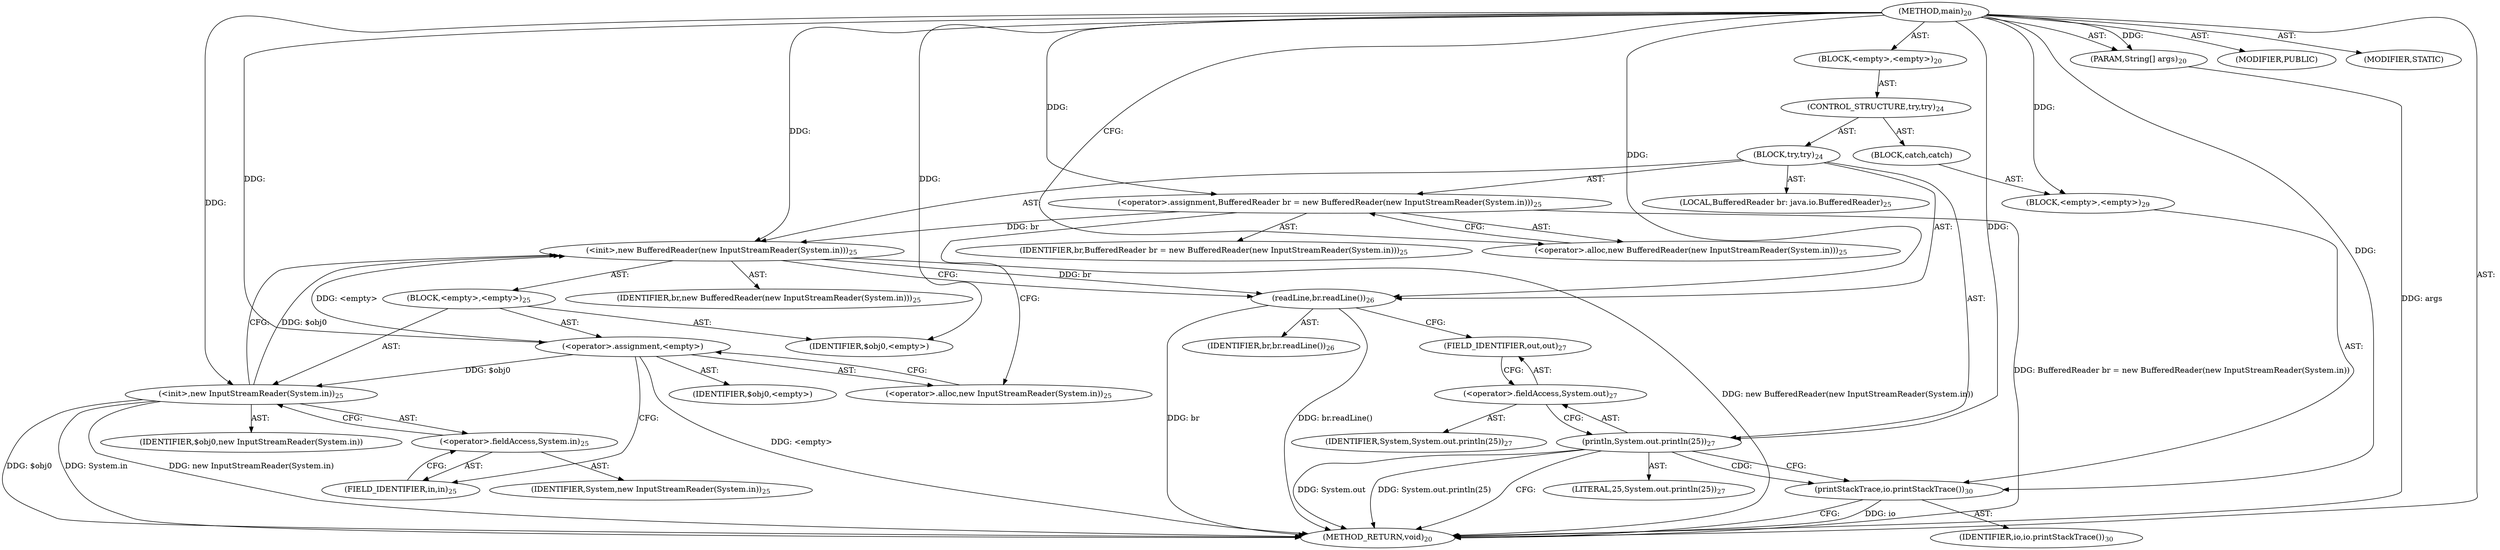 digraph "main" {  
"19" [label = <(METHOD,main)<SUB>20</SUB>> ]
"20" [label = <(PARAM,String[] args)<SUB>20</SUB>> ]
"21" [label = <(BLOCK,&lt;empty&gt;,&lt;empty&gt;)<SUB>20</SUB>> ]
"22" [label = <(CONTROL_STRUCTURE,try,try)<SUB>24</SUB>> ]
"23" [label = <(BLOCK,try,try)<SUB>24</SUB>> ]
"4" [label = <(LOCAL,BufferedReader br: java.io.BufferedReader)<SUB>25</SUB>> ]
"24" [label = <(&lt;operator&gt;.assignment,BufferedReader br = new BufferedReader(new InputStreamReader(System.in)))<SUB>25</SUB>> ]
"25" [label = <(IDENTIFIER,br,BufferedReader br = new BufferedReader(new InputStreamReader(System.in)))<SUB>25</SUB>> ]
"26" [label = <(&lt;operator&gt;.alloc,new BufferedReader(new InputStreamReader(System.in)))<SUB>25</SUB>> ]
"27" [label = <(&lt;init&gt;,new BufferedReader(new InputStreamReader(System.in)))<SUB>25</SUB>> ]
"3" [label = <(IDENTIFIER,br,new BufferedReader(new InputStreamReader(System.in)))<SUB>25</SUB>> ]
"28" [label = <(BLOCK,&lt;empty&gt;,&lt;empty&gt;)<SUB>25</SUB>> ]
"29" [label = <(&lt;operator&gt;.assignment,&lt;empty&gt;)> ]
"30" [label = <(IDENTIFIER,$obj0,&lt;empty&gt;)> ]
"31" [label = <(&lt;operator&gt;.alloc,new InputStreamReader(System.in))<SUB>25</SUB>> ]
"32" [label = <(&lt;init&gt;,new InputStreamReader(System.in))<SUB>25</SUB>> ]
"33" [label = <(IDENTIFIER,$obj0,new InputStreamReader(System.in))> ]
"34" [label = <(&lt;operator&gt;.fieldAccess,System.in)<SUB>25</SUB>> ]
"35" [label = <(IDENTIFIER,System,new InputStreamReader(System.in))<SUB>25</SUB>> ]
"36" [label = <(FIELD_IDENTIFIER,in,in)<SUB>25</SUB>> ]
"37" [label = <(IDENTIFIER,$obj0,&lt;empty&gt;)> ]
"38" [label = <(readLine,br.readLine())<SUB>26</SUB>> ]
"39" [label = <(IDENTIFIER,br,br.readLine())<SUB>26</SUB>> ]
"40" [label = <(println,System.out.println(25))<SUB>27</SUB>> ]
"41" [label = <(&lt;operator&gt;.fieldAccess,System.out)<SUB>27</SUB>> ]
"42" [label = <(IDENTIFIER,System,System.out.println(25))<SUB>27</SUB>> ]
"43" [label = <(FIELD_IDENTIFIER,out,out)<SUB>27</SUB>> ]
"44" [label = <(LITERAL,25,System.out.println(25))<SUB>27</SUB>> ]
"45" [label = <(BLOCK,catch,catch)> ]
"46" [label = <(BLOCK,&lt;empty&gt;,&lt;empty&gt;)<SUB>29</SUB>> ]
"47" [label = <(printStackTrace,io.printStackTrace())<SUB>30</SUB>> ]
"48" [label = <(IDENTIFIER,io,io.printStackTrace())<SUB>30</SUB>> ]
"49" [label = <(MODIFIER,PUBLIC)> ]
"50" [label = <(MODIFIER,STATIC)> ]
"51" [label = <(METHOD_RETURN,void)<SUB>20</SUB>> ]
  "19" -> "20"  [ label = "AST: "] 
  "19" -> "21"  [ label = "AST: "] 
  "19" -> "49"  [ label = "AST: "] 
  "19" -> "50"  [ label = "AST: "] 
  "19" -> "51"  [ label = "AST: "] 
  "21" -> "22"  [ label = "AST: "] 
  "22" -> "23"  [ label = "AST: "] 
  "22" -> "45"  [ label = "AST: "] 
  "23" -> "4"  [ label = "AST: "] 
  "23" -> "24"  [ label = "AST: "] 
  "23" -> "27"  [ label = "AST: "] 
  "23" -> "38"  [ label = "AST: "] 
  "23" -> "40"  [ label = "AST: "] 
  "24" -> "25"  [ label = "AST: "] 
  "24" -> "26"  [ label = "AST: "] 
  "27" -> "3"  [ label = "AST: "] 
  "27" -> "28"  [ label = "AST: "] 
  "28" -> "29"  [ label = "AST: "] 
  "28" -> "32"  [ label = "AST: "] 
  "28" -> "37"  [ label = "AST: "] 
  "29" -> "30"  [ label = "AST: "] 
  "29" -> "31"  [ label = "AST: "] 
  "32" -> "33"  [ label = "AST: "] 
  "32" -> "34"  [ label = "AST: "] 
  "34" -> "35"  [ label = "AST: "] 
  "34" -> "36"  [ label = "AST: "] 
  "38" -> "39"  [ label = "AST: "] 
  "40" -> "41"  [ label = "AST: "] 
  "40" -> "44"  [ label = "AST: "] 
  "41" -> "42"  [ label = "AST: "] 
  "41" -> "43"  [ label = "AST: "] 
  "45" -> "46"  [ label = "AST: "] 
  "46" -> "47"  [ label = "AST: "] 
  "47" -> "48"  [ label = "AST: "] 
  "24" -> "31"  [ label = "CFG: "] 
  "27" -> "38"  [ label = "CFG: "] 
  "38" -> "43"  [ label = "CFG: "] 
  "40" -> "51"  [ label = "CFG: "] 
  "40" -> "47"  [ label = "CFG: "] 
  "26" -> "24"  [ label = "CFG: "] 
  "41" -> "40"  [ label = "CFG: "] 
  "47" -> "51"  [ label = "CFG: "] 
  "29" -> "36"  [ label = "CFG: "] 
  "32" -> "27"  [ label = "CFG: "] 
  "43" -> "41"  [ label = "CFG: "] 
  "31" -> "29"  [ label = "CFG: "] 
  "34" -> "32"  [ label = "CFG: "] 
  "36" -> "34"  [ label = "CFG: "] 
  "19" -> "26"  [ label = "CFG: "] 
  "20" -> "51"  [ label = "DDG: args"] 
  "24" -> "51"  [ label = "DDG: BufferedReader br = new BufferedReader(new InputStreamReader(System.in))"] 
  "29" -> "51"  [ label = "DDG: &lt;empty&gt;"] 
  "32" -> "51"  [ label = "DDG: $obj0"] 
  "32" -> "51"  [ label = "DDG: System.in"] 
  "32" -> "51"  [ label = "DDG: new InputStreamReader(System.in)"] 
  "27" -> "51"  [ label = "DDG: new BufferedReader(new InputStreamReader(System.in))"] 
  "38" -> "51"  [ label = "DDG: br"] 
  "38" -> "51"  [ label = "DDG: br.readLine()"] 
  "40" -> "51"  [ label = "DDG: System.out"] 
  "40" -> "51"  [ label = "DDG: System.out.println(25)"] 
  "47" -> "51"  [ label = "DDG: io"] 
  "19" -> "20"  [ label = "DDG: "] 
  "19" -> "24"  [ label = "DDG: "] 
  "19" -> "46"  [ label = "DDG: "] 
  "24" -> "27"  [ label = "DDG: br"] 
  "19" -> "27"  [ label = "DDG: "] 
  "29" -> "27"  [ label = "DDG: &lt;empty&gt;"] 
  "32" -> "27"  [ label = "DDG: $obj0"] 
  "27" -> "38"  [ label = "DDG: br"] 
  "19" -> "38"  [ label = "DDG: "] 
  "19" -> "40"  [ label = "DDG: "] 
  "19" -> "29"  [ label = "DDG: "] 
  "19" -> "37"  [ label = "DDG: "] 
  "19" -> "47"  [ label = "DDG: "] 
  "29" -> "32"  [ label = "DDG: $obj0"] 
  "19" -> "32"  [ label = "DDG: "] 
  "40" -> "47"  [ label = "CDG: "] 
}
